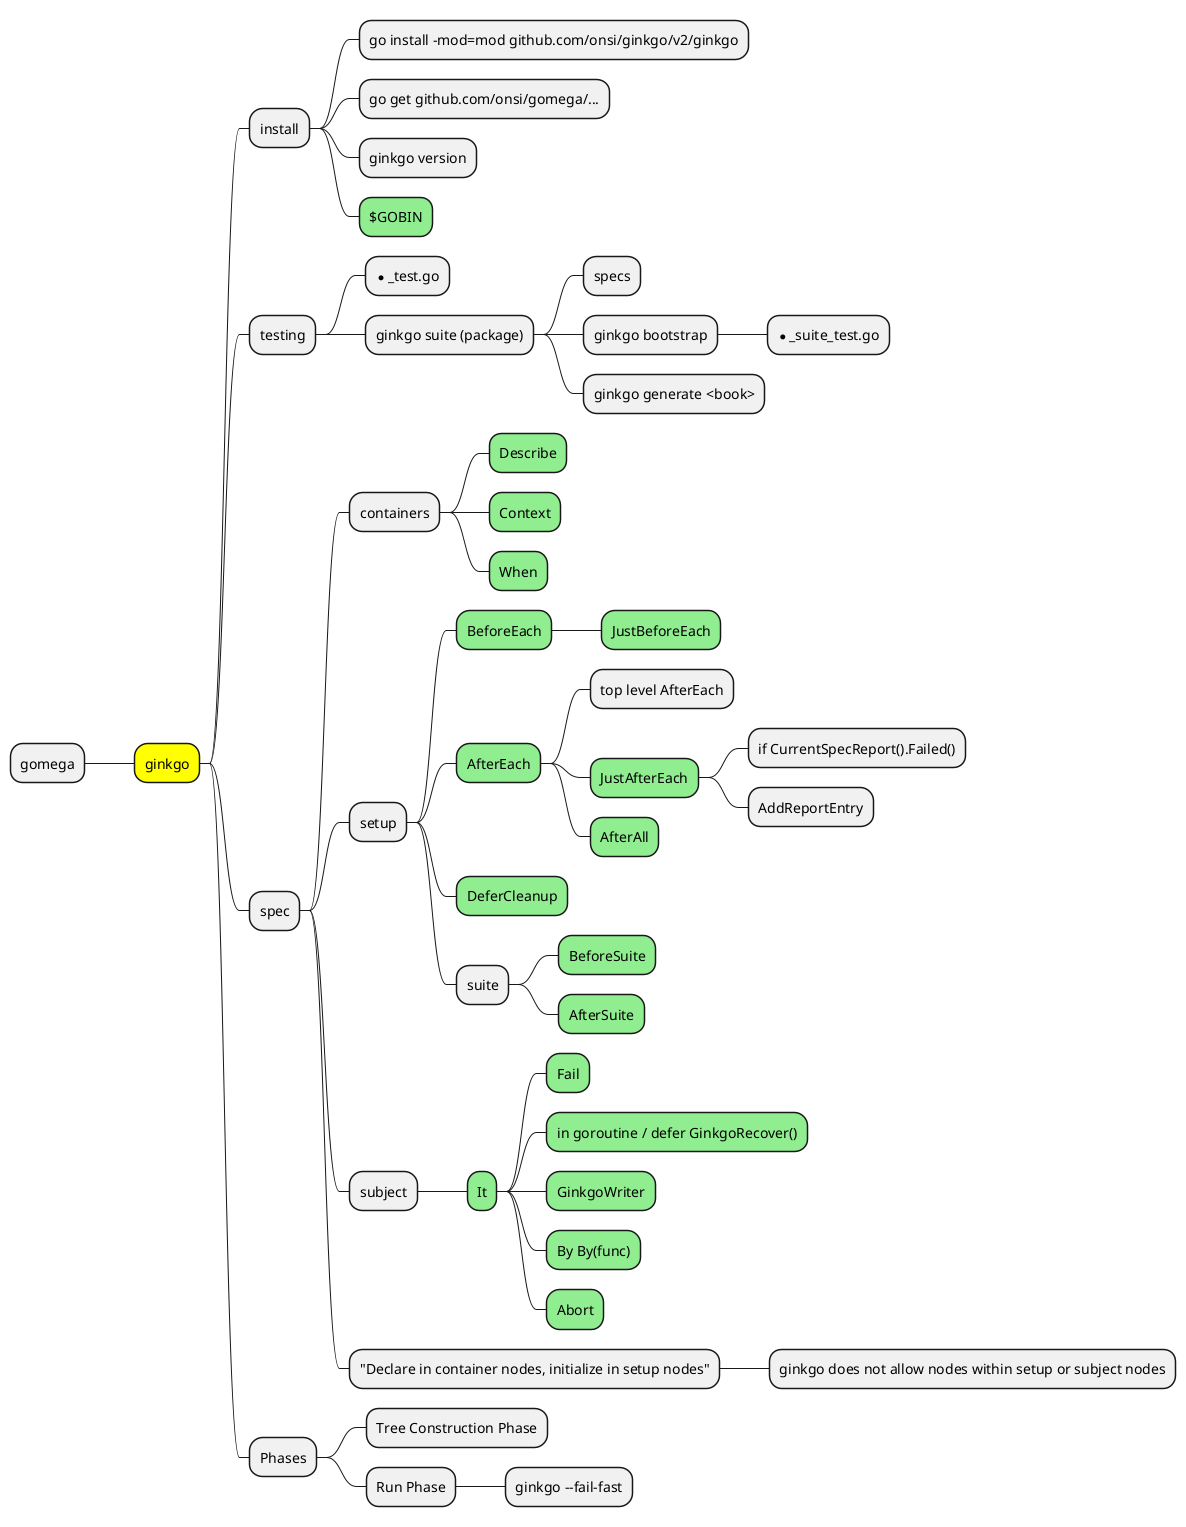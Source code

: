 @startmindmap
+[#Yellow] ginkgo
-- gomega
++ install
+++ go install -mod=mod github.com/onsi/ginkgo/v2/ginkgo
+++ go get github.com/onsi/gomega/...
+++ ginkgo version
+++[#LightGreen] $GOBIN
++ testing
+++ *_test.go
+++ ginkgo suite (package)
++++ specs
++++ ginkgo bootstrap
+++++ *_suite_test.go
++++ ginkgo generate <book>
++ spec
+++ containers
++++[#LightGreen] Describe
++++[#LightGreen] Context
++++[#LightGreen] When
+++ setup
++++[#LightGreen] BeforeEach
+++++[#LightGreen] JustBeforeEach
++++[#LightGreen] AfterEach
+++++ top level AfterEach
+++++[#LightGreen] JustAfterEach
++++++ if CurrentSpecReport().Failed()
++++++ AddReportEntry
+++++[#LightGreen] AfterAll
++++[#LightGreen] DeferCleanup
++++ suite
+++++[#LightGreen] BeforeSuite
+++++[#LightGreen] AfterSuite
+++ subject
++++[#LightGreen] It
+++++[#LightGreen] Fail
+++++[#LightGreen] in goroutine / defer GinkgoRecover()
+++++[#LightGreen] GinkgoWriter
+++++[#LightGreen] By By(func)
+++++[#LightGreen] Abort
+++ "Declare in container nodes, initialize in setup nodes"
++++ ginkgo does not allow nodes within setup or subject nodes
++ Phases
+++ Tree Construction Phase
+++ Run Phase
++++ ginkgo --fail-fast
@endmindmap